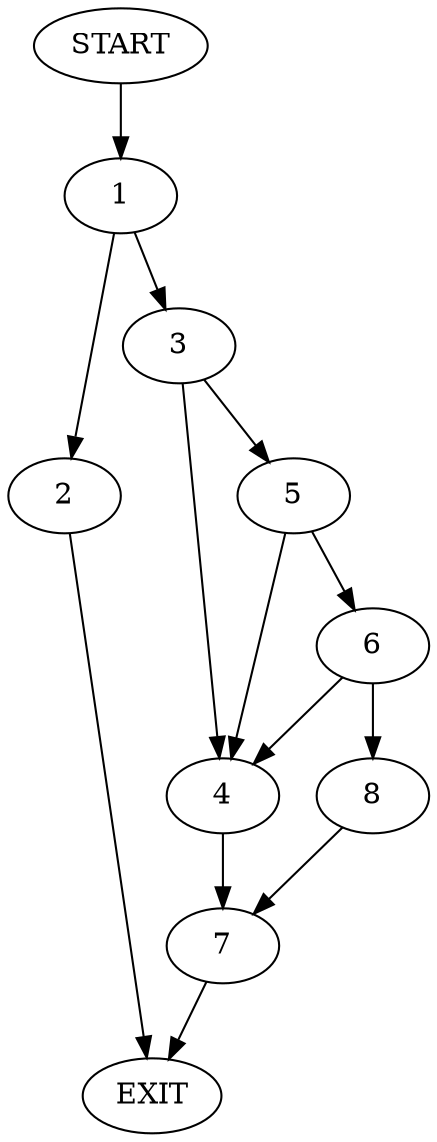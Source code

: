 digraph {
0 [label="START"]
9 [label="EXIT"]
0 -> 1
1 -> 2
1 -> 3
2 -> 9
3 -> 4
3 -> 5
5 -> 6
5 -> 4
4 -> 7
6 -> 8
6 -> 4
8 -> 7
7 -> 9
}
